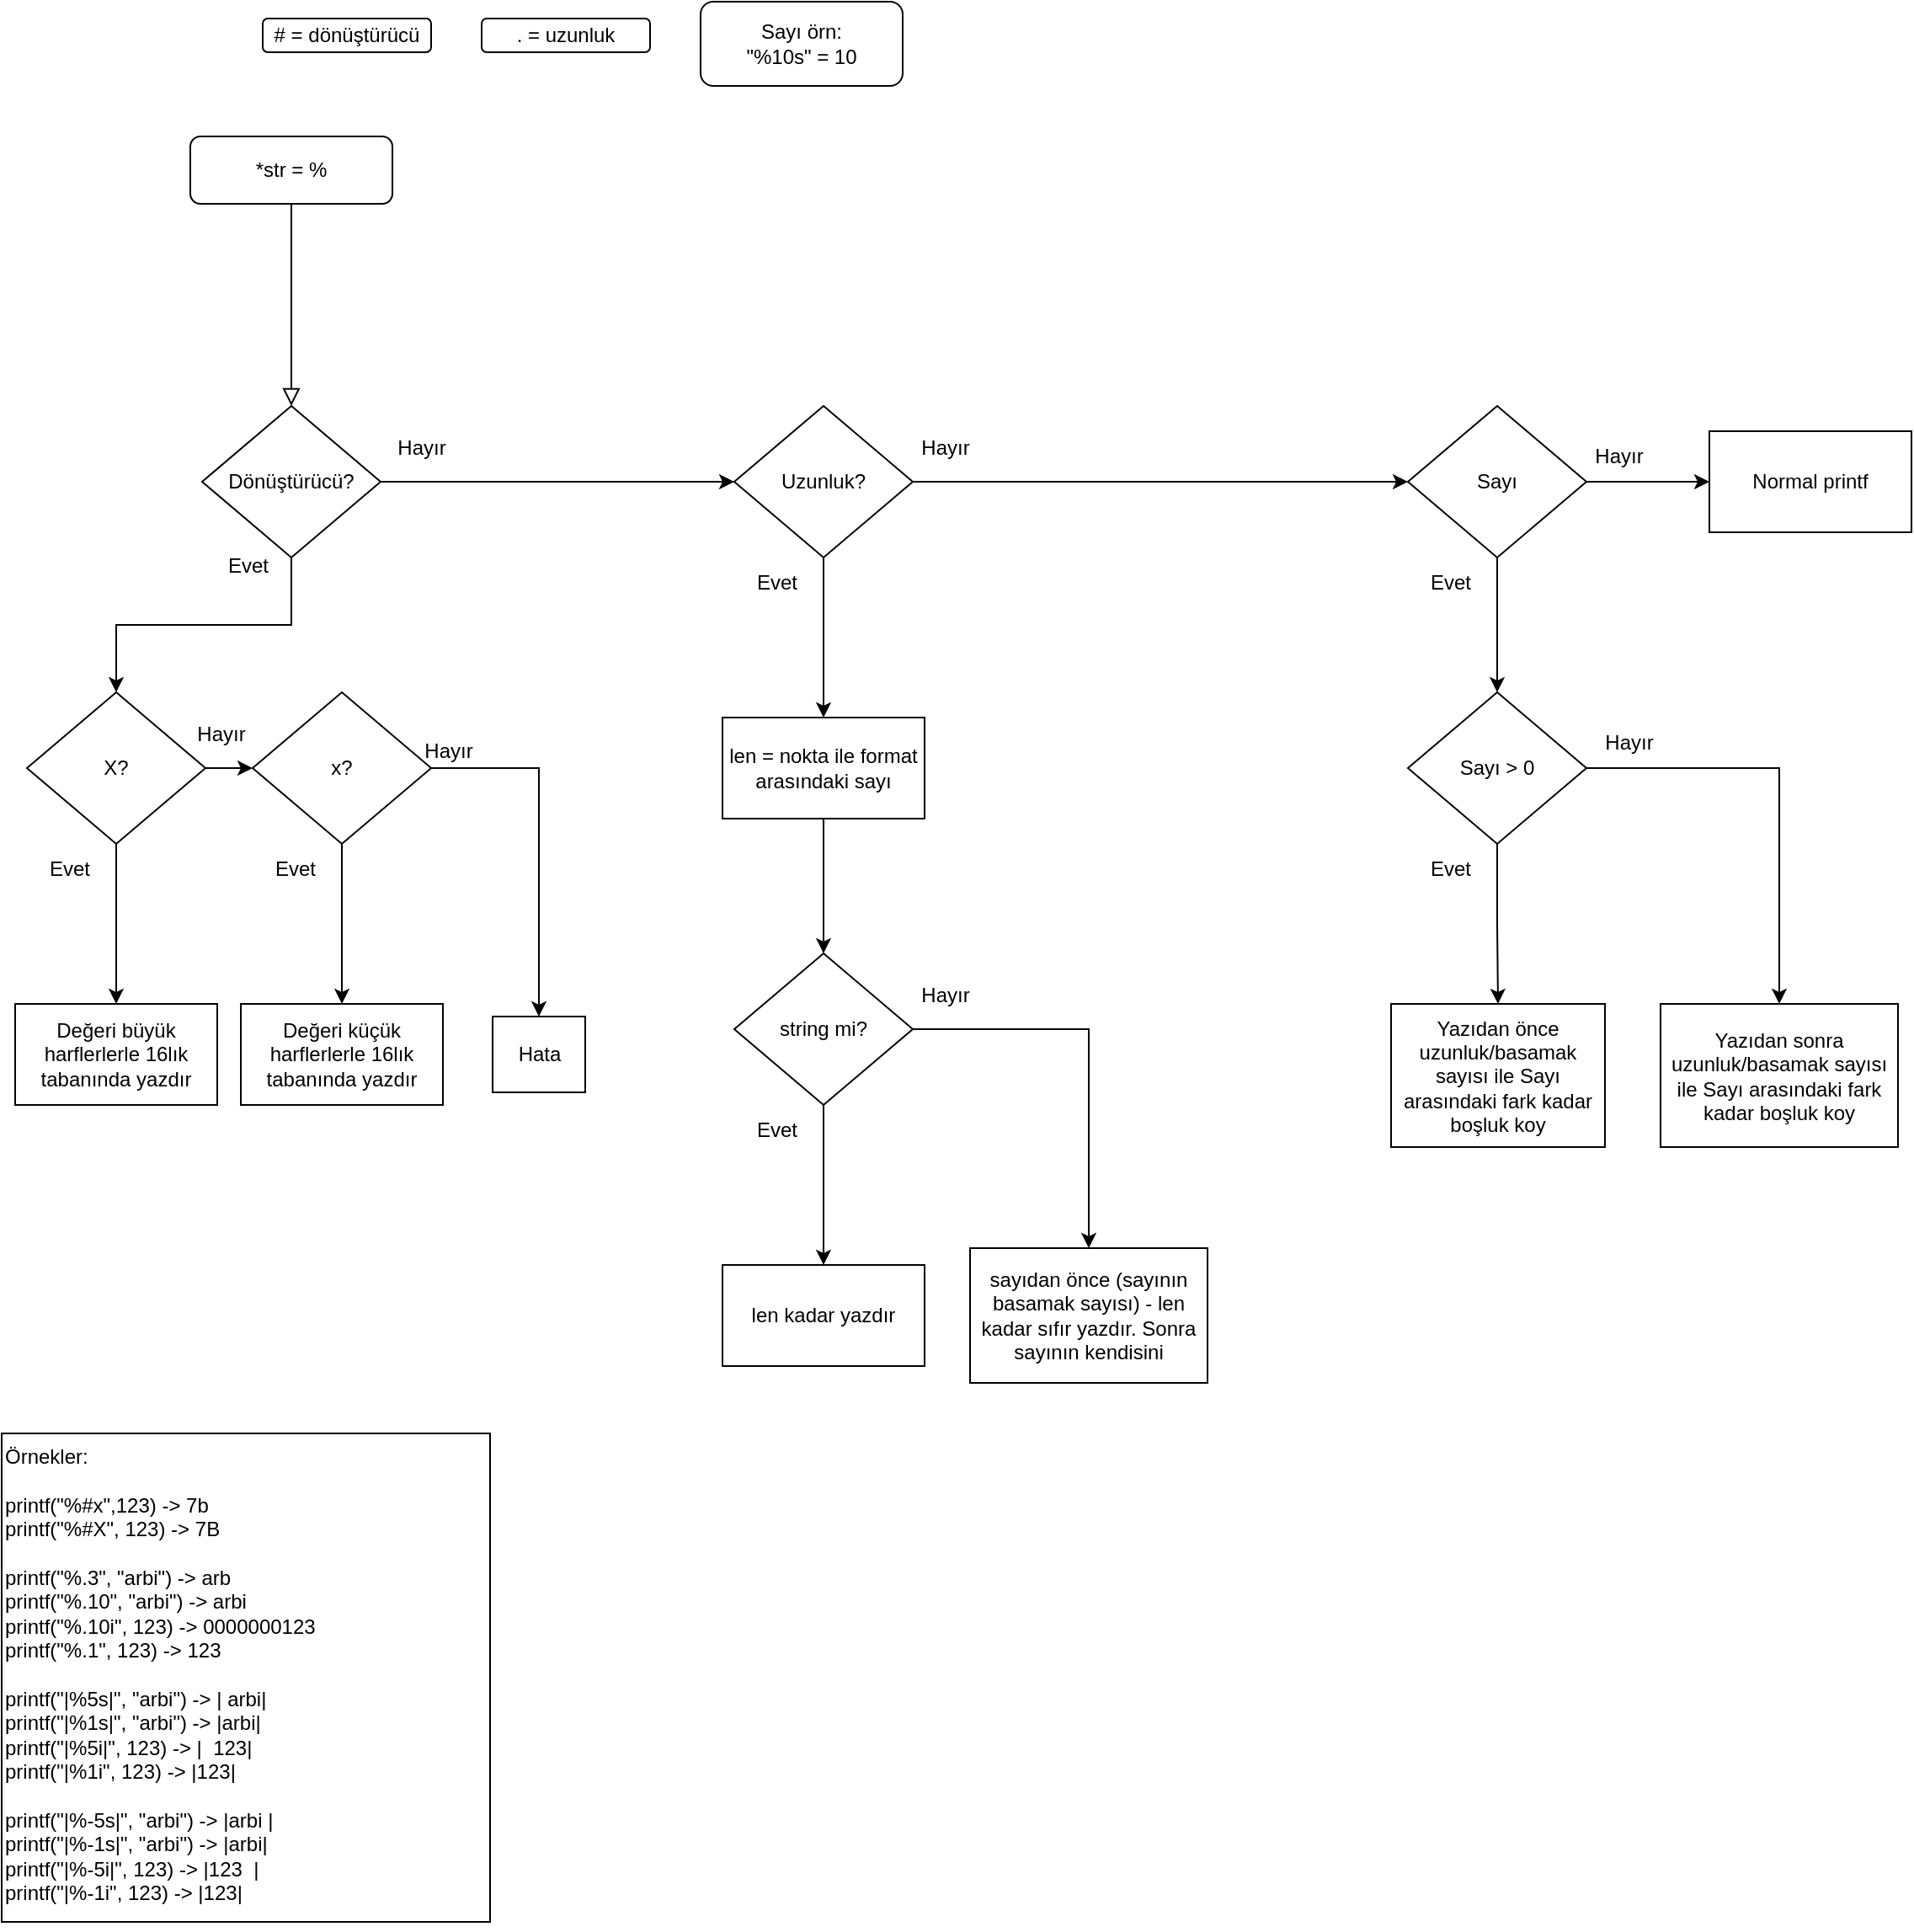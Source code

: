 <mxfile version="20.4.0" type="github">
  <diagram id="C5RBs43oDa-KdzZeNtuy" name="Page-1">
    <mxGraphModel dx="462" dy="788" grid="1" gridSize="10" guides="1" tooltips="1" connect="1" arrows="1" fold="1" page="1" pageScale="1" pageWidth="827" pageHeight="1169" math="0" shadow="0">
      <root>
        <mxCell id="WIyWlLk6GJQsqaUBKTNV-0" />
        <mxCell id="WIyWlLk6GJQsqaUBKTNV-1" parent="WIyWlLk6GJQsqaUBKTNV-0" />
        <mxCell id="WIyWlLk6GJQsqaUBKTNV-2" value="" style="rounded=0;html=1;jettySize=auto;orthogonalLoop=1;fontSize=11;endArrow=block;endFill=0;endSize=8;strokeWidth=1;shadow=0;labelBackgroundColor=none;edgeStyle=orthogonalEdgeStyle;entryX=0.5;entryY=0;entryDx=0;entryDy=0;" parent="WIyWlLk6GJQsqaUBKTNV-1" source="WIyWlLk6GJQsqaUBKTNV-3" target="G9P82WGp1A6Tgu5w0M1S-5" edge="1">
          <mxGeometry relative="1" as="geometry">
            <mxPoint x="484" y="190" as="targetPoint" />
          </mxGeometry>
        </mxCell>
        <mxCell id="WIyWlLk6GJQsqaUBKTNV-3" value="&lt;div&gt;*str = %&lt;br&gt;&lt;/div&gt;" style="rounded=1;whiteSpace=wrap;html=1;fontSize=12;glass=0;strokeWidth=1;shadow=0;" parent="WIyWlLk6GJQsqaUBKTNV-1" vertex="1">
          <mxGeometry x="277" y="90" width="120" height="40" as="geometry" />
        </mxCell>
        <mxCell id="G9P82WGp1A6Tgu5w0M1S-0" value=". = uzunluk" style="rounded=1;whiteSpace=wrap;html=1;" vertex="1" parent="WIyWlLk6GJQsqaUBKTNV-1">
          <mxGeometry x="450" y="20" width="100" height="20" as="geometry" />
        </mxCell>
        <mxCell id="G9P82WGp1A6Tgu5w0M1S-3" value="&lt;div&gt;# = dönüştürücü&lt;/div&gt;" style="rounded=1;whiteSpace=wrap;html=1;" vertex="1" parent="WIyWlLk6GJQsqaUBKTNV-1">
          <mxGeometry x="320" y="20" width="100" height="20" as="geometry" />
        </mxCell>
        <mxCell id="G9P82WGp1A6Tgu5w0M1S-7" style="edgeStyle=orthogonalEdgeStyle;rounded=0;orthogonalLoop=1;jettySize=auto;html=1;" edge="1" parent="WIyWlLk6GJQsqaUBKTNV-1" source="G9P82WGp1A6Tgu5w0M1S-5" target="G9P82WGp1A6Tgu5w0M1S-6">
          <mxGeometry relative="1" as="geometry" />
        </mxCell>
        <mxCell id="G9P82WGp1A6Tgu5w0M1S-15" value="" style="edgeStyle=orthogonalEdgeStyle;rounded=0;orthogonalLoop=1;jettySize=auto;html=1;" edge="1" parent="WIyWlLk6GJQsqaUBKTNV-1" source="G9P82WGp1A6Tgu5w0M1S-5" target="G9P82WGp1A6Tgu5w0M1S-14">
          <mxGeometry relative="1" as="geometry" />
        </mxCell>
        <mxCell id="G9P82WGp1A6Tgu5w0M1S-5" value="Dönüştürücü?" style="rhombus;whiteSpace=wrap;html=1;" vertex="1" parent="WIyWlLk6GJQsqaUBKTNV-1">
          <mxGeometry x="284" y="250" width="106" height="90" as="geometry" />
        </mxCell>
        <mxCell id="G9P82WGp1A6Tgu5w0M1S-9" value="" style="edgeStyle=orthogonalEdgeStyle;rounded=0;orthogonalLoop=1;jettySize=auto;html=1;" edge="1" parent="WIyWlLk6GJQsqaUBKTNV-1" source="G9P82WGp1A6Tgu5w0M1S-6" target="G9P82WGp1A6Tgu5w0M1S-8">
          <mxGeometry relative="1" as="geometry" />
        </mxCell>
        <mxCell id="G9P82WGp1A6Tgu5w0M1S-39" value="" style="edgeStyle=orthogonalEdgeStyle;rounded=0;orthogonalLoop=1;jettySize=auto;html=1;" edge="1" parent="WIyWlLk6GJQsqaUBKTNV-1" source="G9P82WGp1A6Tgu5w0M1S-6" target="G9P82WGp1A6Tgu5w0M1S-38">
          <mxGeometry relative="1" as="geometry" />
        </mxCell>
        <mxCell id="G9P82WGp1A6Tgu5w0M1S-6" value="Uzunluk?" style="rhombus;whiteSpace=wrap;html=1;" vertex="1" parent="WIyWlLk6GJQsqaUBKTNV-1">
          <mxGeometry x="600" y="250" width="106" height="90" as="geometry" />
        </mxCell>
        <mxCell id="G9P82WGp1A6Tgu5w0M1S-52" value="" style="edgeStyle=orthogonalEdgeStyle;rounded=0;orthogonalLoop=1;jettySize=auto;html=1;" edge="1" parent="WIyWlLk6GJQsqaUBKTNV-1" source="G9P82WGp1A6Tgu5w0M1S-8" target="G9P82WGp1A6Tgu5w0M1S-51">
          <mxGeometry relative="1" as="geometry" />
        </mxCell>
        <mxCell id="G9P82WGp1A6Tgu5w0M1S-64" value="" style="edgeStyle=orthogonalEdgeStyle;rounded=0;orthogonalLoop=1;jettySize=auto;html=1;" edge="1" parent="WIyWlLk6GJQsqaUBKTNV-1" source="G9P82WGp1A6Tgu5w0M1S-8" target="G9P82WGp1A6Tgu5w0M1S-63">
          <mxGeometry relative="1" as="geometry" />
        </mxCell>
        <mxCell id="G9P82WGp1A6Tgu5w0M1S-8" value="Sayı" style="rhombus;whiteSpace=wrap;html=1;" vertex="1" parent="WIyWlLk6GJQsqaUBKTNV-1">
          <mxGeometry x="1000" y="250" width="106" height="90" as="geometry" />
        </mxCell>
        <mxCell id="G9P82WGp1A6Tgu5w0M1S-10" value="Hayır" style="text;html=1;align=center;verticalAlign=middle;resizable=0;points=[];autosize=1;strokeColor=none;fillColor=none;" vertex="1" parent="WIyWlLk6GJQsqaUBKTNV-1">
          <mxGeometry x="389" y="260" width="50" height="30" as="geometry" />
        </mxCell>
        <mxCell id="G9P82WGp1A6Tgu5w0M1S-11" value="Hayır" style="text;html=1;align=center;verticalAlign=middle;resizable=0;points=[];autosize=1;strokeColor=none;fillColor=none;" vertex="1" parent="WIyWlLk6GJQsqaUBKTNV-1">
          <mxGeometry x="700" y="260" width="50" height="30" as="geometry" />
        </mxCell>
        <mxCell id="G9P82WGp1A6Tgu5w0M1S-18" value="" style="edgeStyle=orthogonalEdgeStyle;rounded=0;orthogonalLoop=1;jettySize=auto;html=1;" edge="1" parent="WIyWlLk6GJQsqaUBKTNV-1" source="G9P82WGp1A6Tgu5w0M1S-14" target="G9P82WGp1A6Tgu5w0M1S-17">
          <mxGeometry relative="1" as="geometry" />
        </mxCell>
        <mxCell id="G9P82WGp1A6Tgu5w0M1S-24" value="" style="edgeStyle=orthogonalEdgeStyle;rounded=0;orthogonalLoop=1;jettySize=auto;html=1;" edge="1" parent="WIyWlLk6GJQsqaUBKTNV-1" source="G9P82WGp1A6Tgu5w0M1S-14" target="G9P82WGp1A6Tgu5w0M1S-23">
          <mxGeometry relative="1" as="geometry" />
        </mxCell>
        <mxCell id="G9P82WGp1A6Tgu5w0M1S-14" value="X?" style="rhombus;whiteSpace=wrap;html=1;" vertex="1" parent="WIyWlLk6GJQsqaUBKTNV-1">
          <mxGeometry x="180" y="420" width="106" height="90" as="geometry" />
        </mxCell>
        <mxCell id="G9P82WGp1A6Tgu5w0M1S-17" value="Değeri büyük harflerlerle 16lık tabanında yazdır" style="whiteSpace=wrap;html=1;" vertex="1" parent="WIyWlLk6GJQsqaUBKTNV-1">
          <mxGeometry x="173" y="605" width="120" height="60" as="geometry" />
        </mxCell>
        <mxCell id="G9P82WGp1A6Tgu5w0M1S-27" value="" style="edgeStyle=orthogonalEdgeStyle;rounded=0;orthogonalLoop=1;jettySize=auto;html=1;" edge="1" parent="WIyWlLk6GJQsqaUBKTNV-1" source="G9P82WGp1A6Tgu5w0M1S-23" target="G9P82WGp1A6Tgu5w0M1S-26">
          <mxGeometry relative="1" as="geometry" />
        </mxCell>
        <mxCell id="G9P82WGp1A6Tgu5w0M1S-31" value="" style="edgeStyle=orthogonalEdgeStyle;rounded=0;orthogonalLoop=1;jettySize=auto;html=1;" edge="1" parent="WIyWlLk6GJQsqaUBKTNV-1" source="G9P82WGp1A6Tgu5w0M1S-23" target="G9P82WGp1A6Tgu5w0M1S-30">
          <mxGeometry relative="1" as="geometry" />
        </mxCell>
        <mxCell id="G9P82WGp1A6Tgu5w0M1S-23" value="x?" style="rhombus;whiteSpace=wrap;html=1;" vertex="1" parent="WIyWlLk6GJQsqaUBKTNV-1">
          <mxGeometry x="314" y="420" width="106" height="90" as="geometry" />
        </mxCell>
        <mxCell id="G9P82WGp1A6Tgu5w0M1S-25" value="Hayır" style="text;html=1;align=center;verticalAlign=middle;resizable=0;points=[];autosize=1;strokeColor=none;fillColor=none;" vertex="1" parent="WIyWlLk6GJQsqaUBKTNV-1">
          <mxGeometry x="270" y="430" width="50" height="30" as="geometry" />
        </mxCell>
        <mxCell id="G9P82WGp1A6Tgu5w0M1S-26" value="&lt;div&gt;Hata&lt;/div&gt;" style="whiteSpace=wrap;html=1;" vertex="1" parent="WIyWlLk6GJQsqaUBKTNV-1">
          <mxGeometry x="456.5" y="612.5" width="55" height="45" as="geometry" />
        </mxCell>
        <mxCell id="G9P82WGp1A6Tgu5w0M1S-28" value="Hayır" style="text;html=1;align=center;verticalAlign=middle;resizable=0;points=[];autosize=1;strokeColor=none;fillColor=none;" vertex="1" parent="WIyWlLk6GJQsqaUBKTNV-1">
          <mxGeometry x="405" y="440" width="50" height="30" as="geometry" />
        </mxCell>
        <mxCell id="G9P82WGp1A6Tgu5w0M1S-30" value="Değeri küçük harflerlerle 16lık tabanında yazdır" style="whiteSpace=wrap;html=1;" vertex="1" parent="WIyWlLk6GJQsqaUBKTNV-1">
          <mxGeometry x="307" y="605" width="120" height="60" as="geometry" />
        </mxCell>
        <mxCell id="G9P82WGp1A6Tgu5w0M1S-32" value="&lt;div&gt;Evet&lt;/div&gt;" style="text;html=1;align=center;verticalAlign=middle;resizable=0;points=[];autosize=1;strokeColor=none;fillColor=none;" vertex="1" parent="WIyWlLk6GJQsqaUBKTNV-1">
          <mxGeometry x="286" y="330" width="50" height="30" as="geometry" />
        </mxCell>
        <mxCell id="G9P82WGp1A6Tgu5w0M1S-33" value="&lt;div&gt;Evet&lt;/div&gt;" style="text;html=1;align=center;verticalAlign=middle;resizable=0;points=[];autosize=1;strokeColor=none;fillColor=none;" vertex="1" parent="WIyWlLk6GJQsqaUBKTNV-1">
          <mxGeometry x="180" y="510" width="50" height="30" as="geometry" />
        </mxCell>
        <mxCell id="G9P82WGp1A6Tgu5w0M1S-34" value="&lt;div&gt;Evet&lt;/div&gt;" style="text;html=1;align=center;verticalAlign=middle;resizable=0;points=[];autosize=1;strokeColor=none;fillColor=none;" vertex="1" parent="WIyWlLk6GJQsqaUBKTNV-1">
          <mxGeometry x="314" y="510" width="50" height="30" as="geometry" />
        </mxCell>
        <mxCell id="G9P82WGp1A6Tgu5w0M1S-44" style="edgeStyle=orthogonalEdgeStyle;rounded=0;orthogonalLoop=1;jettySize=auto;html=1;" edge="1" parent="WIyWlLk6GJQsqaUBKTNV-1" source="G9P82WGp1A6Tgu5w0M1S-38" target="G9P82WGp1A6Tgu5w0M1S-42">
          <mxGeometry relative="1" as="geometry" />
        </mxCell>
        <mxCell id="G9P82WGp1A6Tgu5w0M1S-38" value="len = nokta ile format arasındaki sayı" style="whiteSpace=wrap;html=1;" vertex="1" parent="WIyWlLk6GJQsqaUBKTNV-1">
          <mxGeometry x="593" y="435" width="120" height="60" as="geometry" />
        </mxCell>
        <mxCell id="G9P82WGp1A6Tgu5w0M1S-47" value="" style="edgeStyle=orthogonalEdgeStyle;rounded=0;orthogonalLoop=1;jettySize=auto;html=1;" edge="1" parent="WIyWlLk6GJQsqaUBKTNV-1" source="G9P82WGp1A6Tgu5w0M1S-42" target="G9P82WGp1A6Tgu5w0M1S-46">
          <mxGeometry relative="1" as="geometry" />
        </mxCell>
        <mxCell id="G9P82WGp1A6Tgu5w0M1S-50" value="" style="edgeStyle=orthogonalEdgeStyle;rounded=0;orthogonalLoop=1;jettySize=auto;html=1;" edge="1" parent="WIyWlLk6GJQsqaUBKTNV-1" source="G9P82WGp1A6Tgu5w0M1S-42" target="G9P82WGp1A6Tgu5w0M1S-49">
          <mxGeometry relative="1" as="geometry" />
        </mxCell>
        <mxCell id="G9P82WGp1A6Tgu5w0M1S-42" value="string mi?" style="rhombus;whiteSpace=wrap;html=1;" vertex="1" parent="WIyWlLk6GJQsqaUBKTNV-1">
          <mxGeometry x="600" y="575" width="106" height="90" as="geometry" />
        </mxCell>
        <mxCell id="G9P82WGp1A6Tgu5w0M1S-45" value="&lt;div&gt;Evet&lt;/div&gt;" style="text;html=1;align=center;verticalAlign=middle;resizable=0;points=[];autosize=1;strokeColor=none;fillColor=none;" vertex="1" parent="WIyWlLk6GJQsqaUBKTNV-1">
          <mxGeometry x="600" y="340" width="50" height="30" as="geometry" />
        </mxCell>
        <mxCell id="G9P82WGp1A6Tgu5w0M1S-46" value="len kadar yazdır" style="whiteSpace=wrap;html=1;" vertex="1" parent="WIyWlLk6GJQsqaUBKTNV-1">
          <mxGeometry x="593" y="760" width="120" height="60" as="geometry" />
        </mxCell>
        <mxCell id="G9P82WGp1A6Tgu5w0M1S-48" value="&lt;div&gt;Evet&lt;/div&gt;" style="text;html=1;align=center;verticalAlign=middle;resizable=0;points=[];autosize=1;strokeColor=none;fillColor=none;" vertex="1" parent="WIyWlLk6GJQsqaUBKTNV-1">
          <mxGeometry x="600" y="665" width="50" height="30" as="geometry" />
        </mxCell>
        <mxCell id="G9P82WGp1A6Tgu5w0M1S-49" value="sayıdan önce (sayının basamak sayısı) - len kadar sıfır yazdır. Sonra sayının kendisini" style="whiteSpace=wrap;html=1;" vertex="1" parent="WIyWlLk6GJQsqaUBKTNV-1">
          <mxGeometry x="740" y="750" width="141" height="80" as="geometry" />
        </mxCell>
        <mxCell id="G9P82WGp1A6Tgu5w0M1S-54" value="" style="edgeStyle=orthogonalEdgeStyle;rounded=0;orthogonalLoop=1;jettySize=auto;html=1;" edge="1" parent="WIyWlLk6GJQsqaUBKTNV-1" source="G9P82WGp1A6Tgu5w0M1S-51" target="G9P82WGp1A6Tgu5w0M1S-53">
          <mxGeometry relative="1" as="geometry" />
        </mxCell>
        <mxCell id="G9P82WGp1A6Tgu5w0M1S-57" value="" style="edgeStyle=orthogonalEdgeStyle;rounded=0;orthogonalLoop=1;jettySize=auto;html=1;" edge="1" parent="WIyWlLk6GJQsqaUBKTNV-1" source="G9P82WGp1A6Tgu5w0M1S-51" target="G9P82WGp1A6Tgu5w0M1S-56">
          <mxGeometry relative="1" as="geometry" />
        </mxCell>
        <mxCell id="G9P82WGp1A6Tgu5w0M1S-51" value="Sayı &amp;gt; 0" style="rhombus;whiteSpace=wrap;html=1;" vertex="1" parent="WIyWlLk6GJQsqaUBKTNV-1">
          <mxGeometry x="1000" y="420" width="106" height="90" as="geometry" />
        </mxCell>
        <mxCell id="G9P82WGp1A6Tgu5w0M1S-53" value="Yazıdan önce uzunluk/basamak sayısı ile Sayı arasındaki fark kadar boşluk koy" style="whiteSpace=wrap;html=1;" vertex="1" parent="WIyWlLk6GJQsqaUBKTNV-1">
          <mxGeometry x="990" y="605" width="127" height="85" as="geometry" />
        </mxCell>
        <mxCell id="G9P82WGp1A6Tgu5w0M1S-56" value="Yazıdan sonra uzunluk/basamak sayısı ile Sayı arasındaki fark kadar boşluk koy" style="whiteSpace=wrap;html=1;" vertex="1" parent="WIyWlLk6GJQsqaUBKTNV-1">
          <mxGeometry x="1150" y="605" width="141" height="85" as="geometry" />
        </mxCell>
        <mxCell id="G9P82WGp1A6Tgu5w0M1S-58" value="&lt;div&gt;Evet&lt;/div&gt;" style="text;html=1;align=center;verticalAlign=middle;resizable=0;points=[];autosize=1;strokeColor=none;fillColor=none;" vertex="1" parent="WIyWlLk6GJQsqaUBKTNV-1">
          <mxGeometry x="1000" y="340" width="50" height="30" as="geometry" />
        </mxCell>
        <mxCell id="G9P82WGp1A6Tgu5w0M1S-59" value="&lt;div&gt;Evet&lt;/div&gt;" style="text;html=1;align=center;verticalAlign=middle;resizable=0;points=[];autosize=1;strokeColor=none;fillColor=none;" vertex="1" parent="WIyWlLk6GJQsqaUBKTNV-1">
          <mxGeometry x="1000" y="510" width="50" height="30" as="geometry" />
        </mxCell>
        <mxCell id="G9P82WGp1A6Tgu5w0M1S-60" value="Hayır" style="text;html=1;align=center;verticalAlign=middle;resizable=0;points=[];autosize=1;strokeColor=none;fillColor=none;" vertex="1" parent="WIyWlLk6GJQsqaUBKTNV-1">
          <mxGeometry x="1106" y="435" width="50" height="30" as="geometry" />
        </mxCell>
        <mxCell id="G9P82WGp1A6Tgu5w0M1S-61" value="Hayır" style="text;html=1;align=center;verticalAlign=middle;resizable=0;points=[];autosize=1;strokeColor=none;fillColor=none;" vertex="1" parent="WIyWlLk6GJQsqaUBKTNV-1">
          <mxGeometry x="700" y="585" width="50" height="30" as="geometry" />
        </mxCell>
        <mxCell id="G9P82WGp1A6Tgu5w0M1S-63" value="Normal printf" style="whiteSpace=wrap;html=1;" vertex="1" parent="WIyWlLk6GJQsqaUBKTNV-1">
          <mxGeometry x="1179" y="265" width="120" height="60" as="geometry" />
        </mxCell>
        <mxCell id="G9P82WGp1A6Tgu5w0M1S-65" value="Hayır" style="text;html=1;align=center;verticalAlign=middle;resizable=0;points=[];autosize=1;strokeColor=none;fillColor=none;" vertex="1" parent="WIyWlLk6GJQsqaUBKTNV-1">
          <mxGeometry x="1100" y="265" width="50" height="30" as="geometry" />
        </mxCell>
        <mxCell id="G9P82WGp1A6Tgu5w0M1S-66" value="&lt;div&gt;Sayı örn:&lt;br&gt;&lt;/div&gt;&lt;div&gt;&quot;%10s&quot; = 10&lt;br&gt;&lt;/div&gt;" style="rounded=1;whiteSpace=wrap;html=1;" vertex="1" parent="WIyWlLk6GJQsqaUBKTNV-1">
          <mxGeometry x="580" y="10" width="120" height="50" as="geometry" />
        </mxCell>
        <mxCell id="G9P82WGp1A6Tgu5w0M1S-67" value="&lt;div&gt;Örnekler:&lt;/div&gt;&lt;div&gt;&lt;br&gt;&lt;/div&gt;&lt;div&gt;printf(&quot;%#x&quot;,123) -&amp;gt; 7b&lt;/div&gt;&lt;div&gt;printf(&quot;%#X&quot;, 123) -&amp;gt; 7B&lt;/div&gt;&lt;div&gt;&lt;br&gt;&lt;/div&gt;&lt;div&gt;printf(&quot;%.3&quot;, &quot;arbi&quot;) -&amp;gt; arb&lt;/div&gt;&lt;div&gt;printf(&quot;%.10&quot;, &quot;arbi&quot;) -&amp;gt; arbi&lt;/div&gt;&lt;div&gt;printf(&quot;%.10i&quot;, 123) -&amp;gt; 0000000123&lt;/div&gt;&lt;div&gt;printf(&quot;%.1&quot;, 123) -&amp;gt; 123&lt;/div&gt;&lt;div&gt;&lt;br&gt;&lt;/div&gt;&lt;div&gt;printf(&quot;|%5s|&quot;, &quot;arbi&quot;) -&amp;gt; | arbi|&lt;/div&gt;&lt;div&gt;printf(&quot;|%1s|&quot;, &quot;arbi&quot;) -&amp;gt; |arbi|&lt;/div&gt;&lt;div&gt;printf(&quot;|%5i|&quot;, 123) -&amp;gt; |&amp;nbsp; 123|&lt;/div&gt;&lt;div&gt;printf(&quot;|%1i&quot;, 123) -&amp;gt; |123|&lt;/div&gt;&lt;div&gt;&lt;br&gt;&lt;/div&gt;&lt;div&gt;&lt;div&gt;printf(&quot;|%-5s|&quot;, &quot;arbi&quot;) -&amp;gt; |arbi |&lt;/div&gt;&lt;div&gt;printf(&quot;|%-1s|&quot;, &quot;arbi&quot;) -&amp;gt; |arbi|&lt;/div&gt;&lt;div&gt;printf(&quot;|%-5i|&quot;, 123) -&amp;gt; |123&amp;nbsp; |&lt;/div&gt;&lt;div&gt;printf(&quot;|%-1i&quot;, 123) -&amp;gt; |123|&lt;/div&gt;&lt;div&gt;&lt;br&gt;&lt;/div&gt;&lt;/div&gt;" style="whiteSpace=wrap;html=1;aspect=fixed;align=left;verticalAlign=top;" vertex="1" parent="WIyWlLk6GJQsqaUBKTNV-1">
          <mxGeometry x="165" y="860" width="290" height="290" as="geometry" />
        </mxCell>
      </root>
    </mxGraphModel>
  </diagram>
</mxfile>
